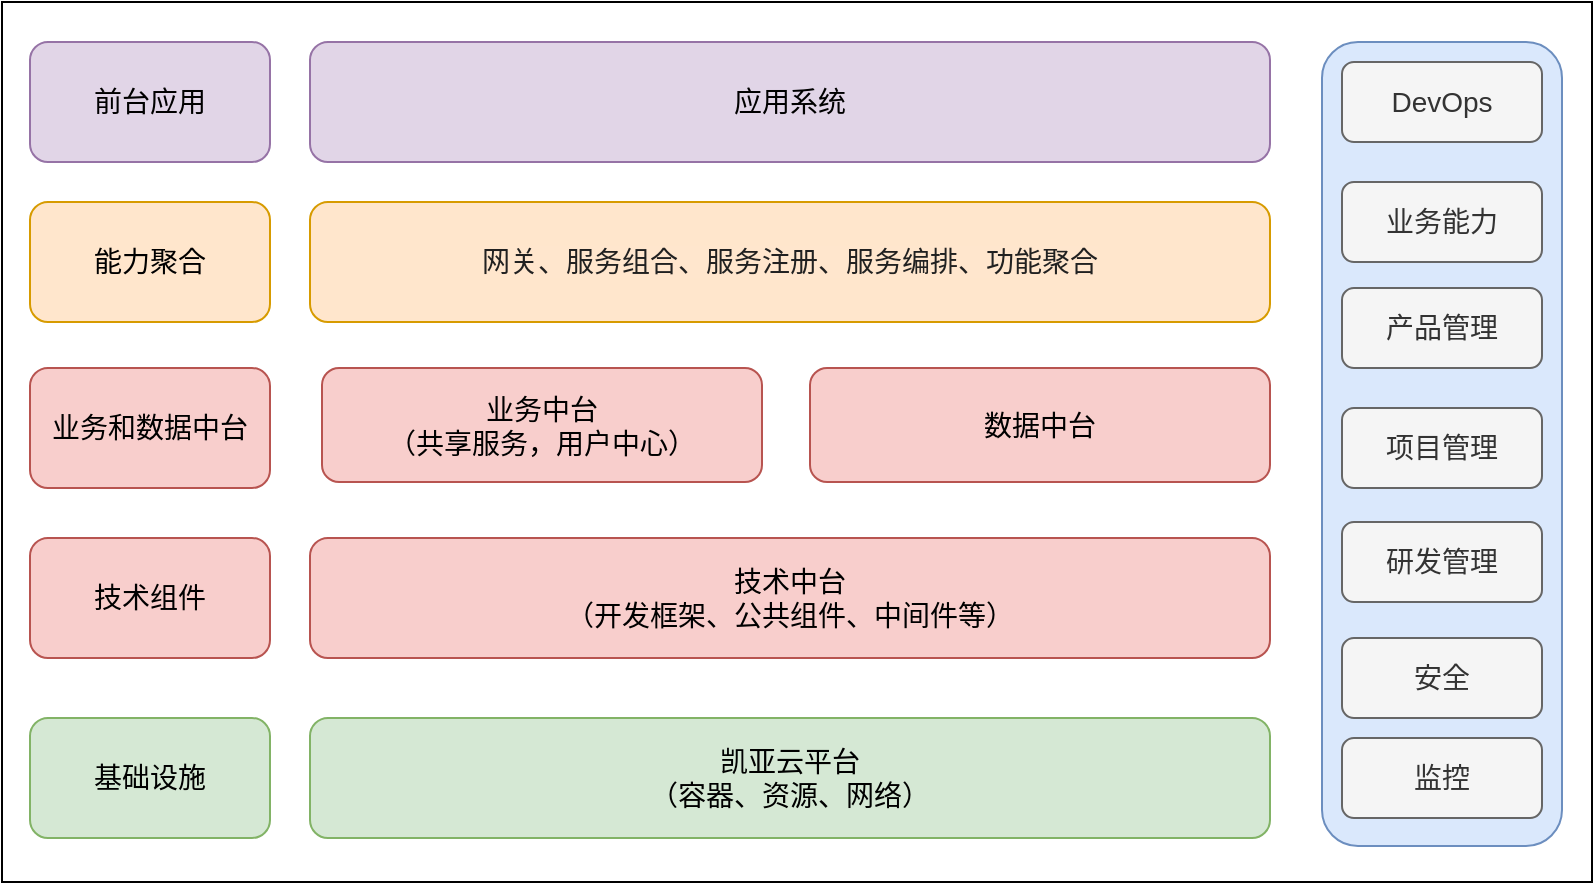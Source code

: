 <mxfile version="20.0.4" type="github">
  <diagram id="A4ItZbjAcyblu4EFFsMP" name="Page-1">
    <mxGraphModel dx="1136" dy="771" grid="1" gridSize="10" guides="1" tooltips="1" connect="1" arrows="1" fold="1" page="1" pageScale="1" pageWidth="827" pageHeight="1169" math="0" shadow="0">
      <root>
        <mxCell id="0" />
        <mxCell id="1" parent="0" />
        <mxCell id="881hocruBQjze4s_mBJX-1" value="" style="rounded=0;whiteSpace=wrap;html=1;" vertex="1" parent="1">
          <mxGeometry x="15" y="20" width="795" height="440" as="geometry" />
        </mxCell>
        <mxCell id="ne6_LfQAyheU7745YuGY-20" value="" style="rounded=1;whiteSpace=wrap;html=1;fillColor=#dae8fc;strokeColor=#6c8ebf;fontSize=14;" parent="1" vertex="1">
          <mxGeometry x="675" y="40" width="120" height="402" as="geometry" />
        </mxCell>
        <mxCell id="ne6_LfQAyheU7745YuGY-1" value="技术组件" style="rounded=1;whiteSpace=wrap;html=1;fillColor=#f8cecc;strokeColor=#b85450;fontSize=14;" parent="1" vertex="1">
          <mxGeometry x="29" y="288" width="120" height="60" as="geometry" />
        </mxCell>
        <mxCell id="ne6_LfQAyheU7745YuGY-2" value="技术中台&lt;br style=&quot;font-size: 14px;&quot;&gt;（开发框架、公共组件、中间件等）" style="rounded=1;whiteSpace=wrap;html=1;fillColor=#f8cecc;strokeColor=#b85450;fontSize=14;" parent="1" vertex="1">
          <mxGeometry x="169" y="288" width="480" height="60" as="geometry" />
        </mxCell>
        <mxCell id="ne6_LfQAyheU7745YuGY-3" value="基础设施" style="rounded=1;whiteSpace=wrap;html=1;fillColor=#d5e8d4;strokeColor=#82b366;fontSize=14;" parent="1" vertex="1">
          <mxGeometry x="29" y="378" width="120" height="60" as="geometry" />
        </mxCell>
        <mxCell id="ne6_LfQAyheU7745YuGY-4" value="凯亚云平台&lt;br style=&quot;font-size: 14px;&quot;&gt;（容器、资源、网络）" style="rounded=1;whiteSpace=wrap;html=1;fillColor=#d5e8d4;strokeColor=#82b366;fontSize=14;" parent="1" vertex="1">
          <mxGeometry x="169" y="378" width="480" height="60" as="geometry" />
        </mxCell>
        <mxCell id="ne6_LfQAyheU7745YuGY-5" value="业务和数据中台" style="rounded=1;whiteSpace=wrap;html=1;fillColor=#f8cecc;strokeColor=#b85450;fontSize=14;" parent="1" vertex="1">
          <mxGeometry x="29" y="203" width="120" height="60" as="geometry" />
        </mxCell>
        <mxCell id="ne6_LfQAyheU7745YuGY-6" value="业务中台&lt;br style=&quot;font-size: 14px;&quot;&gt;（共享服务，用户中心）" style="rounded=1;whiteSpace=wrap;html=1;fillColor=#f8cecc;strokeColor=#b85450;fontSize=14;" parent="1" vertex="1">
          <mxGeometry x="175" y="203" width="220" height="57" as="geometry" />
        </mxCell>
        <mxCell id="ne6_LfQAyheU7745YuGY-7" value="应用系统" style="rounded=1;whiteSpace=wrap;html=1;fillColor=#e1d5e7;strokeColor=#9673a6;fontSize=14;" parent="1" vertex="1">
          <mxGeometry x="169" y="40" width="480" height="60" as="geometry" />
        </mxCell>
        <mxCell id="ne6_LfQAyheU7745YuGY-8" value="数据中台" style="rounded=1;whiteSpace=wrap;html=1;fillColor=#f8cecc;strokeColor=#b85450;fontSize=14;" parent="1" vertex="1">
          <mxGeometry x="419" y="203" width="230" height="57" as="geometry" />
        </mxCell>
        <mxCell id="ne6_LfQAyheU7745YuGY-9" value="前台应用" style="rounded=1;whiteSpace=wrap;html=1;fillColor=#e1d5e7;strokeColor=#9673a6;fontSize=14;" parent="1" vertex="1">
          <mxGeometry x="29" y="40" width="120" height="60" as="geometry" />
        </mxCell>
        <mxCell id="ne6_LfQAyheU7745YuGY-11" value="&lt;pre style=&quot;font-size: 14px;&quot;&gt;&lt;span style=&quot;color: rgb(33, 33, 33); background-color: rgba(255, 255, 255, 0.01); font-size: 14px;&quot;&gt;&lt;font style=&quot;font-size: 14px;&quot; face=&quot;Helvetica&quot;&gt;网关、服务组合、服务注册、服务编排、功能聚合&lt;/font&gt;&lt;/span&gt;&lt;/pre&gt;" style="rounded=1;whiteSpace=wrap;html=1;fillColor=#ffe6cc;strokeColor=#d79b00;fontSize=14;" parent="1" vertex="1">
          <mxGeometry x="169" y="120" width="480" height="60" as="geometry" />
        </mxCell>
        <mxCell id="ne6_LfQAyheU7745YuGY-12" value="能力聚合" style="rounded=1;whiteSpace=wrap;html=1;fillColor=#ffe6cc;strokeColor=#d79b00;fontSize=14;" parent="1" vertex="1">
          <mxGeometry x="29" y="120" width="120" height="60" as="geometry" />
        </mxCell>
        <mxCell id="ne6_LfQAyheU7745YuGY-15" value="业务能力" style="rounded=1;whiteSpace=wrap;html=1;fontFamily=Helvetica;fontSize=14;fillColor=#f5f5f5;fontColor=#333333;strokeColor=#666666;" parent="1" vertex="1">
          <mxGeometry x="685" y="110" width="100" height="40" as="geometry" />
        </mxCell>
        <mxCell id="ne6_LfQAyheU7745YuGY-16" value="产品管理" style="rounded=1;whiteSpace=wrap;html=1;fontFamily=Helvetica;fontSize=14;fillColor=#f5f5f5;fontColor=#333333;strokeColor=#666666;" parent="1" vertex="1">
          <mxGeometry x="685" y="163" width="100" height="40" as="geometry" />
        </mxCell>
        <mxCell id="ne6_LfQAyheU7745YuGY-17" value="项目管理" style="rounded=1;whiteSpace=wrap;html=1;fontFamily=Helvetica;fontSize=14;fillColor=#f5f5f5;fontColor=#333333;strokeColor=#666666;" parent="1" vertex="1">
          <mxGeometry x="685" y="223" width="100" height="40" as="geometry" />
        </mxCell>
        <mxCell id="ne6_LfQAyheU7745YuGY-18" value="研发管理" style="rounded=1;whiteSpace=wrap;html=1;fontFamily=Helvetica;fontSize=14;fillColor=#f5f5f5;fontColor=#333333;strokeColor=#666666;" parent="1" vertex="1">
          <mxGeometry x="685" y="280" width="100" height="40" as="geometry" />
        </mxCell>
        <mxCell id="ne6_LfQAyheU7745YuGY-21" value="DevOps" style="rounded=1;whiteSpace=wrap;html=1;fontFamily=Helvetica;fontSize=14;fillColor=#f5f5f5;fontColor=#333333;strokeColor=#666666;" parent="1" vertex="1">
          <mxGeometry x="685" y="50" width="100" height="40" as="geometry" />
        </mxCell>
        <mxCell id="ne6_LfQAyheU7745YuGY-22" value="监控" style="rounded=1;whiteSpace=wrap;html=1;fontFamily=Helvetica;fontSize=14;fillColor=#f5f5f5;fontColor=#333333;strokeColor=#666666;" parent="1" vertex="1">
          <mxGeometry x="685" y="388" width="100" height="40" as="geometry" />
        </mxCell>
        <mxCell id="ne6_LfQAyheU7745YuGY-23" value="安全" style="rounded=1;whiteSpace=wrap;html=1;fontFamily=Helvetica;fontSize=14;fillColor=#f5f5f5;fontColor=#333333;strokeColor=#666666;" parent="1" vertex="1">
          <mxGeometry x="685" y="338" width="100" height="40" as="geometry" />
        </mxCell>
      </root>
    </mxGraphModel>
  </diagram>
</mxfile>
